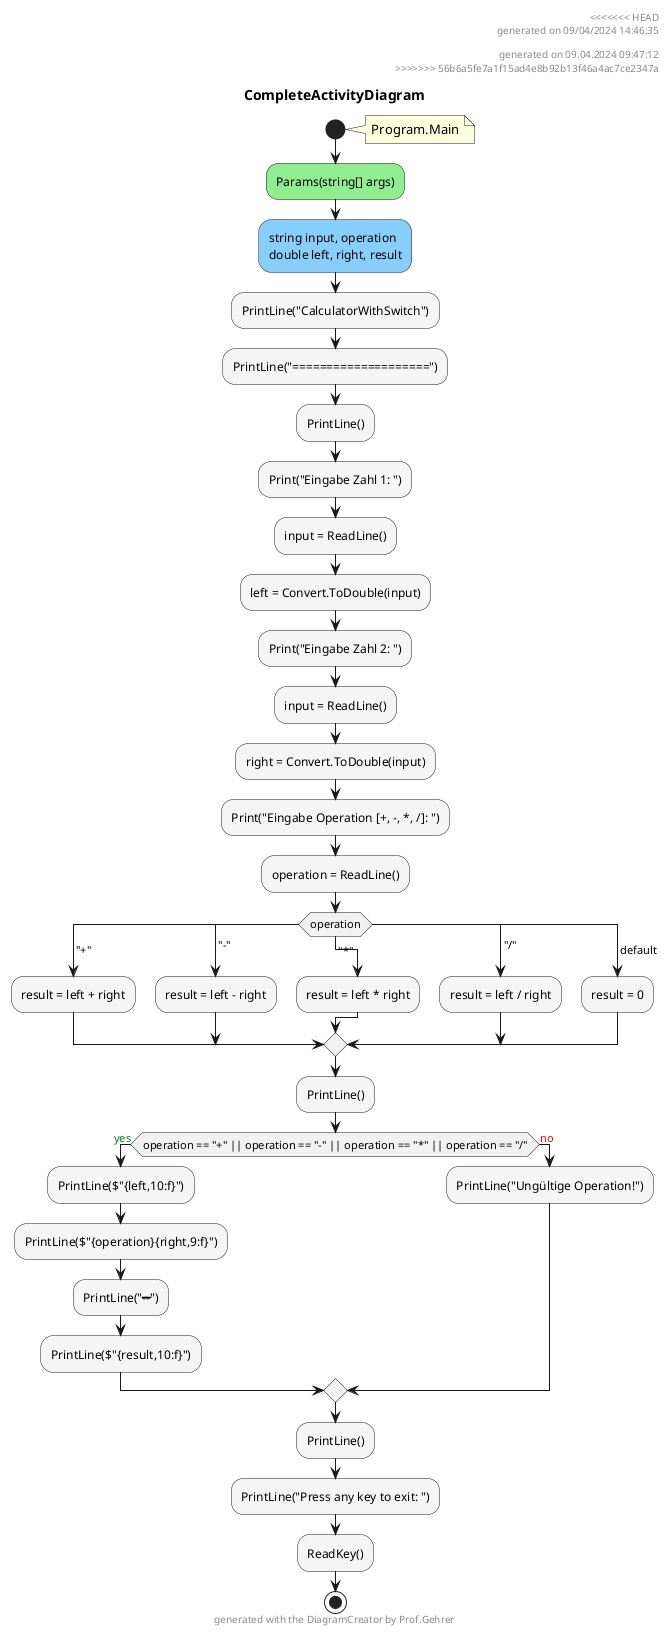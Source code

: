 @startuml CompleteActivityDiagram
header
<<<<<<< HEAD
generated on 09/04/2024 14:46:35
=======
generated on 09.04.2024 09:47:12
>>>>>>> 56b6a5fe7a1f15ad4e8b92b13f46a4ac7ce2347a
end header
title CompleteActivityDiagram
start
note right:  Program.Main
#LightGreen:Params(string[] args);
#LightSkyBlue:string input, operation\ndouble left, right, result;
#WhiteSmoke:PrintLine("CalculatorWithSwitch");
#WhiteSmoke:PrintLine("====================");
#WhiteSmoke:PrintLine();
#WhiteSmoke:Print("Eingabe Zahl 1: ");
#WhiteSmoke:input = ReadLine();
#WhiteSmoke:left = Convert.ToDouble(input);
#WhiteSmoke:Print("Eingabe Zahl 2: ");
#WhiteSmoke:input = ReadLine();
#WhiteSmoke:right = Convert.ToDouble(input);
#WhiteSmoke:Print("Eingabe Operation [+, -, *, /]: ");
#WhiteSmoke:operation = ReadLine();
switch (operation)
    case( "+" )
    #WhiteSmoke:result = left + right;
    case( "-" )
    #WhiteSmoke:result = left - right;
    case( "*" )
    #WhiteSmoke:result = left * right;
    case( "/" )
    #WhiteSmoke:result = left / right;
    case ( default )
    #WhiteSmoke:result = 0;
endswitch
#WhiteSmoke:PrintLine();
if (operation == "+" || operation == "-" || operation == "*" || operation == "/") then (<color:green>yes)
        #WhiteSmoke:PrintLine($"{left,10:f}");
        #WhiteSmoke:PrintLine($"{operation}{right,9:f}");
        #WhiteSmoke:PrintLine("----------");
        #WhiteSmoke:PrintLine($"{result,10:f}");
    else (<color:red>no)
            #WhiteSmoke:PrintLine("Ungültige Operation!");
endif
#WhiteSmoke:PrintLine();
#WhiteSmoke:PrintLine("Press any key to exit: ");
#WhiteSmoke:ReadKey();
stop
footer
generated with the DiagramCreator by Prof.Gehrer
end footer
@enduml
